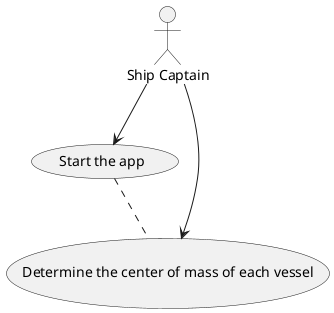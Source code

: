 @startuml
'https://plantuml.com/use-case-diagram

:Ship Captain: as SC
(Determine the center of mass of each vessel) as (Use)

SC -> (Start the app)

SC ---> (Use)

(Start the app) ..  (Use)
@enduml
